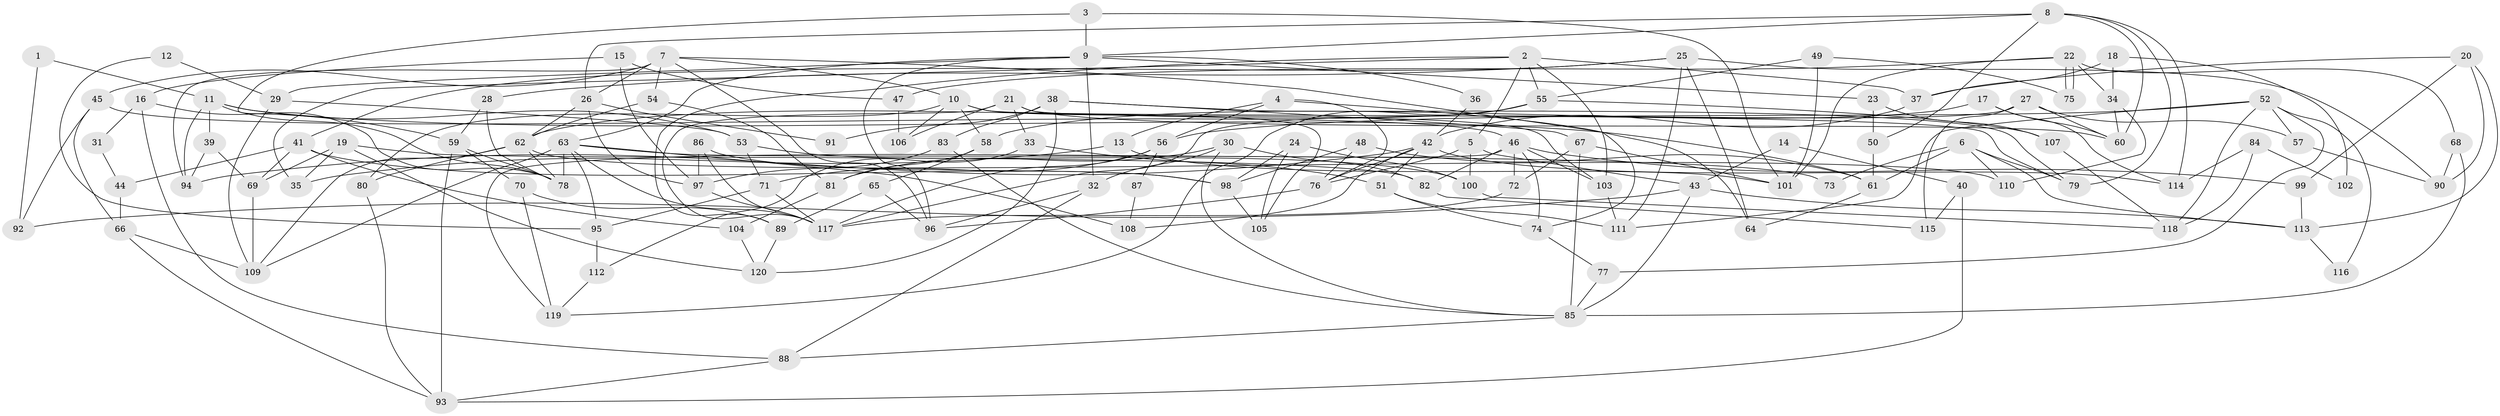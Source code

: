// Generated by graph-tools (version 1.1) at 2025/50/03/09/25 04:50:21]
// undirected, 120 vertices, 240 edges
graph export_dot {
graph [start="1"]
  node [color=gray90,style=filled];
  1;
  2;
  3;
  4;
  5;
  6;
  7;
  8;
  9;
  10;
  11;
  12;
  13;
  14;
  15;
  16;
  17;
  18;
  19;
  20;
  21;
  22;
  23;
  24;
  25;
  26;
  27;
  28;
  29;
  30;
  31;
  32;
  33;
  34;
  35;
  36;
  37;
  38;
  39;
  40;
  41;
  42;
  43;
  44;
  45;
  46;
  47;
  48;
  49;
  50;
  51;
  52;
  53;
  54;
  55;
  56;
  57;
  58;
  59;
  60;
  61;
  62;
  63;
  64;
  65;
  66;
  67;
  68;
  69;
  70;
  71;
  72;
  73;
  74;
  75;
  76;
  77;
  78;
  79;
  80;
  81;
  82;
  83;
  84;
  85;
  86;
  87;
  88;
  89;
  90;
  91;
  92;
  93;
  94;
  95;
  96;
  97;
  98;
  99;
  100;
  101;
  102;
  103;
  104;
  105;
  106;
  107;
  108;
  109;
  110;
  111;
  112;
  113;
  114;
  115;
  116;
  117;
  118;
  119;
  120;
  1 -- 11;
  1 -- 92;
  2 -- 37;
  2 -- 103;
  2 -- 5;
  2 -- 35;
  2 -- 55;
  2 -- 89;
  3 -- 9;
  3 -- 59;
  3 -- 101;
  4 -- 13;
  4 -- 56;
  4 -- 64;
  4 -- 76;
  5 -- 76;
  5 -- 43;
  5 -- 100;
  6 -- 79;
  6 -- 110;
  6 -- 61;
  6 -- 73;
  6 -- 113;
  7 -- 26;
  7 -- 96;
  7 -- 10;
  7 -- 45;
  7 -- 54;
  7 -- 74;
  7 -- 94;
  8 -- 114;
  8 -- 26;
  8 -- 9;
  8 -- 50;
  8 -- 60;
  8 -- 79;
  9 -- 63;
  9 -- 23;
  9 -- 29;
  9 -- 32;
  9 -- 36;
  9 -- 96;
  10 -- 103;
  10 -- 58;
  10 -- 79;
  10 -- 80;
  10 -- 106;
  11 -- 61;
  11 -- 94;
  11 -- 39;
  11 -- 53;
  11 -- 78;
  12 -- 29;
  12 -- 95;
  13 -- 35;
  13 -- 101;
  14 -- 43;
  14 -- 40;
  15 -- 47;
  15 -- 97;
  15 -- 16;
  16 -- 88;
  16 -- 31;
  16 -- 78;
  17 -- 60;
  17 -- 58;
  17 -- 114;
  18 -- 37;
  18 -- 34;
  18 -- 102;
  19 -- 82;
  19 -- 69;
  19 -- 35;
  19 -- 120;
  20 -- 90;
  20 -- 113;
  20 -- 37;
  20 -- 99;
  21 -- 117;
  21 -- 33;
  21 -- 60;
  21 -- 105;
  21 -- 106;
  22 -- 75;
  22 -- 75;
  22 -- 101;
  22 -- 34;
  22 -- 47;
  22 -- 68;
  23 -- 50;
  23 -- 107;
  24 -- 105;
  24 -- 100;
  24 -- 98;
  25 -- 111;
  25 -- 28;
  25 -- 41;
  25 -- 64;
  25 -- 90;
  26 -- 97;
  26 -- 62;
  26 -- 91;
  27 -- 60;
  27 -- 117;
  27 -- 57;
  27 -- 115;
  28 -- 78;
  28 -- 59;
  29 -- 109;
  29 -- 53;
  30 -- 32;
  30 -- 85;
  30 -- 81;
  30 -- 82;
  31 -- 44;
  32 -- 96;
  32 -- 88;
  33 -- 112;
  33 -- 51;
  34 -- 60;
  34 -- 110;
  36 -- 42;
  37 -- 42;
  38 -- 79;
  38 -- 120;
  38 -- 67;
  38 -- 83;
  38 -- 91;
  39 -- 69;
  39 -- 94;
  40 -- 93;
  40 -- 115;
  41 -- 104;
  41 -- 44;
  41 -- 69;
  41 -- 98;
  42 -- 94;
  42 -- 76;
  42 -- 51;
  42 -- 108;
  42 -- 114;
  43 -- 85;
  43 -- 92;
  43 -- 113;
  44 -- 66;
  45 -- 46;
  45 -- 66;
  45 -- 92;
  46 -- 99;
  46 -- 72;
  46 -- 74;
  46 -- 82;
  46 -- 103;
  46 -- 119;
  47 -- 106;
  48 -- 61;
  48 -- 98;
  48 -- 76;
  49 -- 101;
  49 -- 55;
  49 -- 75;
  50 -- 61;
  51 -- 74;
  51 -- 111;
  52 -- 77;
  52 -- 118;
  52 -- 56;
  52 -- 57;
  52 -- 111;
  52 -- 116;
  53 -- 71;
  53 -- 100;
  54 -- 62;
  54 -- 81;
  55 -- 119;
  55 -- 62;
  55 -- 107;
  56 -- 71;
  56 -- 87;
  56 -- 117;
  57 -- 90;
  58 -- 81;
  58 -- 65;
  59 -- 93;
  59 -- 78;
  59 -- 70;
  61 -- 64;
  62 -- 78;
  62 -- 80;
  62 -- 109;
  62 -- 110;
  63 -- 117;
  63 -- 78;
  63 -- 73;
  63 -- 95;
  63 -- 108;
  63 -- 109;
  65 -- 96;
  65 -- 89;
  66 -- 109;
  66 -- 93;
  67 -- 85;
  67 -- 72;
  67 -- 101;
  68 -- 90;
  68 -- 85;
  69 -- 109;
  70 -- 89;
  70 -- 119;
  71 -- 117;
  71 -- 95;
  72 -- 117;
  74 -- 77;
  76 -- 96;
  77 -- 85;
  80 -- 93;
  81 -- 104;
  82 -- 115;
  83 -- 85;
  83 -- 97;
  84 -- 118;
  84 -- 114;
  84 -- 102;
  85 -- 88;
  86 -- 98;
  86 -- 97;
  86 -- 117;
  87 -- 108;
  88 -- 93;
  89 -- 120;
  95 -- 112;
  97 -- 117;
  98 -- 105;
  99 -- 113;
  100 -- 118;
  103 -- 111;
  104 -- 120;
  107 -- 118;
  112 -- 119;
  113 -- 116;
}
